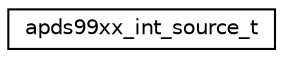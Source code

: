 digraph "Graphical Class Hierarchy"
{
 // LATEX_PDF_SIZE
  edge [fontname="Helvetica",fontsize="10",labelfontname="Helvetica",labelfontsize="10"];
  node [fontname="Helvetica",fontsize="10",shape=record];
  rankdir="LR";
  Node0 [label="apds99xx_int_source_t",height=0.2,width=0.4,color="black", fillcolor="white", style="filled",URL="$structapds99xx__int__source__t.html",tooltip="Interrupt source."];
}
